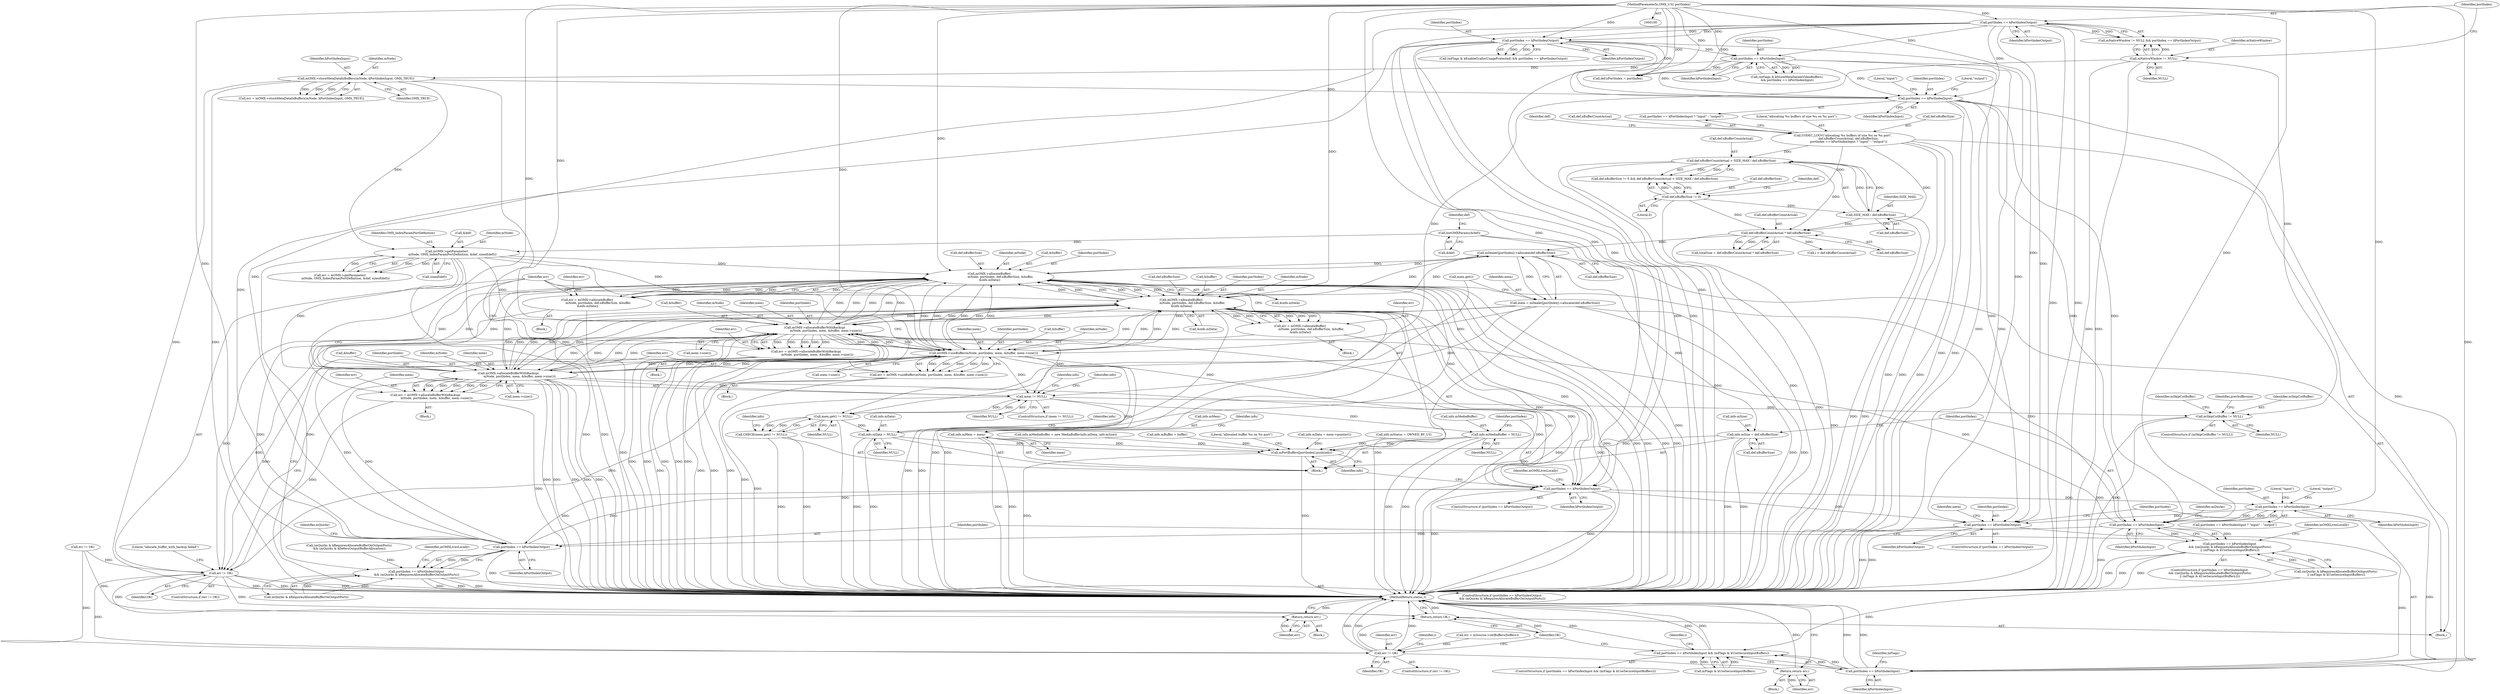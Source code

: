 digraph "0_Android_97837bb6cbac21ea679843a0037779d3834bed64@API" {
"1000245" [label="(Call,mDealer[portIndex]->allocate(def.nBufferSize))"];
"1000286" [label="(Call,mOMX->allocateBuffer(\n                        mNode, portIndex, def.nBufferSize, &buffer,\n &info.mData))"];
"1000325" [label="(Call,mOMX->allocateBuffer(\n                        mNode, portIndex, def.nBufferSize, &buffer,\n &info.mData))"];
"1000302" [label="(Call,mOMX->allocateBufferWithBackup(\n                        mNode, portIndex, mem, &buffer, mem->size()))"];
"1000352" [label="(Call,mOMX->useBuffer(mNode, portIndex, mem, &buffer, mem->size()))"];
"1000166" [label="(Call,mOMX->getParameter(\n            mNode, OMX_IndexParamPortDefinition, &def, sizeof(def)))"];
"1000142" [label="(Call,mOMX->storeMetaDataInBuffers(mNode, kPortIndexInput, OMX_TRUE))"];
"1000136" [label="(Call,portIndex == kPortIndexInput)"];
"1000108" [label="(Call,portIndex == kPortIndexOutput)"];
"1000101" [label="(MethodParameterIn,OMX_U32 portIndex)"];
"1000119" [label="(Call,portIndex == kPortIndexOutput)"];
"1000156" [label="(Call,InitOMXParams(&def))"];
"1000341" [label="(Call,mOMX->allocateBufferWithBackup(\n                        mNode, portIndex, mem, &buffer, mem->size()))"];
"1000312" [label="(Call,portIndex == kPortIndexOutput)"];
"1000269" [label="(Call,portIndex == kPortIndexInput)"];
"1000189" [label="(Call,portIndex == kPortIndexInput)"];
"1000428" [label="(Call,portIndex == kPortIndexInput)"];
"1000399" [label="(Call,portIndex == kPortIndexOutput)"];
"1000243" [label="(Call,mem = mDealer[portIndex]->allocate(def.nBufferSize))"];
"1000245" [label="(Call,mDealer[portIndex]->allocate(def.nBufferSize))"];
"1000216" [label="(Call,def.nBufferCountActual * def.nBufferSize)"];
"1000180" [label="(Call,CODEC_LOGV(\"allocating %u buffers of size %u on %s port\",\n            def.nBufferCountActual, def.nBufferSize,\n            portIndex == kPortIndexInput ? \"input\" : \"output\"))"];
"1000201" [label="(Call,def.nBufferCountActual > SIZE_MAX / def.nBufferSize)"];
"1000205" [label="(Call,SIZE_MAX / def.nBufferSize)"];
"1000196" [label="(Call,def.nBufferSize != 0)"];
"1000254" [label="(Call,info.mData = NULL)"];
"1000250" [label="(Call,mem.get() != NULL)"];
"1000105" [label="(Call,mNativeWindow != NULL)"];
"1000369" [label="(Call,mem != NULL)"];
"1000259" [label="(Call,info.mSize = def.nBufferSize)"];
"1000422" [label="(Call,mPortBuffers[portIndex].push(info))"];
"1000323" [label="(Call,err = mOMX->allocateBuffer(\n                        mNode, portIndex, def.nBufferSize, &buffer,\n &info.mData))"];
"1000360" [label="(Call,err != OK)"];
"1000366" [label="(Return,return err;)"];
"1000554" [label="(Call,err != OK)"];
"1000575" [label="(Return,return err;)"];
"1000577" [label="(Return,return OK;)"];
"1000339" [label="(Call,err = mOMX->allocateBufferWithBackup(\n                        mNode, portIndex, mem, &buffer, mem->size()))"];
"1000350" [label="(Call,err = mOMX->useBuffer(mNode, portIndex, mem, &buffer, mem->size()))"];
"1000249" [label="(Call,CHECK(mem.get() != NULL))"];
"1000388" [label="(Call,info.mMem = mem)"];
"1000393" [label="(Call,info.mMediaBuffer = NULL)"];
"1000493" [label="(Call,mSkipCutBuffer != NULL)"];
"1000311" [label="(Call,portIndex == kPortIndexOutput\n && (mQuirks & kRequiresAllocateBufferOnOutputPorts))"];
"1000268" [label="(Call,portIndex == kPortIndexInput\n && ((mQuirks & kRequiresAllocateBufferOnInputPorts)\n || (mFlags & kUseSecureInputBuffers)))"];
"1000434" [label="(Call,portIndex == kPortIndexOutput)"];
"1000515" [label="(Call,portIndex == kPortIndexInput)"];
"1000514" [label="(Call,portIndex == kPortIndexInput && (mFlags & kUseSecureInputBuffers))"];
"1000284" [label="(Call,err = mOMX->allocateBuffer(\n                        mNode, portIndex, def.nBufferSize, &buffer,\n &info.mData))"];
"1000300" [label="(Call,err = mOMX->allocateBufferWithBackup(\n                        mNode, portIndex, mem, &buffer, mem->size()))"];
"1000576" [label="(Identifier,err)"];
"1000400" [label="(Identifier,portIndex)"];
"1000241" [label="(Block,)"];
"1000388" [label="(Call,info.mMem = mem)"];
"1000359" [label="(ControlStructure,if (err != OK))"];
"1000137" [label="(Identifier,portIndex)"];
"1000252" [label="(Identifier,NULL)"];
"1000367" [label="(Identifier,err)"];
"1000203" [label="(Identifier,def)"];
"1000492" [label="(ControlStructure,if (mSkipCutBuffer != NULL))"];
"1000406" [label="(Call,(mQuirks & kRequiresAllocateBufferOnOutputPorts)\n && (mQuirks & kDefersOutputBufferAllocation))"];
"1000166" [label="(Call,mOMX->getParameter(\n            mNode, OMX_IndexParamPortDefinition, &def, sizeof(def)))"];
"1000399" [label="(Call,portIndex == kPortIndexOutput)"];
"1000250" [label="(Call,mem.get() != NULL)"];
"1000272" [label="(Call,(mQuirks & kRequiresAllocateBufferOnInputPorts)\n || (mFlags & kUseSecureInputBuffers))"];
"1000369" [label="(Call,mem != NULL)"];
"1000510" [label="(Identifier,mSkipCutBuffer)"];
"1000201" [label="(Call,def.nBufferCountActual > SIZE_MAX / def.nBufferSize)"];
"1000302" [label="(Call,mOMX->allocateBufferWithBackup(\n                        mNode, portIndex, mem, &buffer, mem->size()))"];
"1000428" [label="(Call,portIndex == kPortIndexInput)"];
"1000375" [label="(Identifier,info)"];
"1000301" [label="(Identifier,err)"];
"1000405" [label="(Identifier,mOMXLivesLocally)"];
"1000432" [label="(Literal,\"output\")"];
"1000260" [label="(Call,info.mSize)"];
"1000553" [label="(ControlStructure,if (err != OK))"];
"1000519" [label="(Identifier,mFlags)"];
"1000371" [label="(Identifier,NULL)"];
"1000362" [label="(Identifier,OK)"];
"1000180" [label="(Call,CODEC_LOGV(\"allocating %u buffers of size %u on %s port\",\n            def.nBufferCountActual, def.nBufferSize,\n            portIndex == kPortIndexInput ? \"input\" : \"output\"))"];
"1000312" [label="(Call,portIndex == kPortIndexOutput)"];
"1000109" [label="(Identifier,portIndex)"];
"1000132" [label="(Call,(mFlags & kStoreMetaDataInVideoBuffers)\n && portIndex == kPortIndexInput)"];
"1000268" [label="(Call,portIndex == kPortIndexInput\n && ((mQuirks & kRequiresAllocateBufferOnInputPorts)\n || (mFlags & kUseSecureInputBuffers)))"];
"1000325" [label="(Call,mOMX->allocateBuffer(\n                        mNode, portIndex, def.nBufferSize, &buffer,\n &info.mData))"];
"1000434" [label="(Call,portIndex == kPortIndexOutput)"];
"1000308" [label="(Call,mem->size())"];
"1000355" [label="(Identifier,mem)"];
"1000188" [label="(Call,portIndex == kPortIndexInput ? \"input\" : \"output\")"];
"1000246" [label="(Call,def.nBufferSize)"];
"1000181" [label="(Literal,\"allocating %u buffers of size %u on %s port\")"];
"1000316" [label="(Identifier,mQuirks)"];
"1000270" [label="(Identifier,portIndex)"];
"1000339" [label="(Call,err = mOMX->allocateBufferWithBackup(\n                        mNode, portIndex, mem, &buffer, mem->size()))"];
"1000185" [label="(Call,def.nBufferSize)"];
"1000423" [label="(Identifier,info)"];
"1000361" [label="(Identifier,err)"];
"1000258" [label="(Identifier,NULL)"];
"1000526" [label="(Identifier,i)"];
"1000299" [label="(Block,)"];
"1000366" [label="(Return,return err;)"];
"1000517" [label="(Identifier,kPortIndexInput)"];
"1000168" [label="(Identifier,OMX_IndexParamPortDefinition)"];
"1000324" [label="(Identifier,err)"];
"1000286" [label="(Call,mOMX->allocateBuffer(\n                        mNode, portIndex, def.nBufferSize, &buffer,\n &info.mData))"];
"1000115" [label="(Call,(mFlags & kEnableGrallocUsageProtected) && portIndex == kPortIndexOutput)"];
"1000513" [label="(ControlStructure,if (portIndex == kPortIndexInput && (mFlags & kUseSecureInputBuffers)))"];
"1000333" [label="(Call,&info.mData)"];
"1000119" [label="(Call,portIndex == kPortIndexOutput)"];
"1000433" [label="(ControlStructure,if (portIndex == kPortIndexOutput))"];
"1000429" [label="(Identifier,portIndex)"];
"1000159" [label="(Call,def.nPortIndex = portIndex)"];
"1000191" [label="(Identifier,kPortIndexInput)"];
"1000140" [label="(Call,err = mOMX->storeMetaDataInBuffers(mNode, kPortIndexInput, OMX_TRUE))"];
"1000120" [label="(Identifier,portIndex)"];
"1000198" [label="(Identifier,def)"];
"1000261" [label="(Identifier,info)"];
"1000105" [label="(Call,mNativeWindow != NULL)"];
"1000327" [label="(Identifier,portIndex)"];
"1000217" [label="(Call,def.nBufferCountActual)"];
"1000138" [label="(Identifier,kPortIndexInput)"];
"1000157" [label="(Call,&def)"];
"1000554" [label="(Call,err != OK)"];
"1000392" [label="(Identifier,mem)"];
"1000341" [label="(Call,mOMX->allocateBufferWithBackup(\n                        mNode, portIndex, mem, &buffer, mem->size()))"];
"1000144" [label="(Identifier,kPortIndexInput)"];
"1000345" [label="(Call,&buffer)"];
"1000259" [label="(Call,info.mSize = def.nBufferSize)"];
"1000577" [label="(Return,return OK;)"];
"1000189" [label="(Call,portIndex == kPortIndexInput)"];
"1000555" [label="(Identifier,err)"];
"1000107" [label="(Identifier,NULL)"];
"1000579" [label="(MethodReturn,status_t)"];
"1000323" [label="(Call,err = mOMX->allocateBuffer(\n                        mNode, portIndex, def.nBufferSize, &buffer,\n &info.mData))"];
"1000284" [label="(Call,err = mOMX->allocateBuffer(\n                        mNode, portIndex, def.nBufferSize, &buffer,\n &info.mData))"];
"1000352" [label="(Call,mOMX->useBuffer(mNode, portIndex, mem, &buffer, mem->size()))"];
"1000245" [label="(Call,mDealer[portIndex]->allocate(def.nBufferSize))"];
"1000326" [label="(Identifier,mNode)"];
"1000306" [label="(Call,&buffer)"];
"1000282" [label="(Block,)"];
"1000102" [label="(Block,)"];
"1000300" [label="(Call,err = mOMX->allocateBufferWithBackup(\n                        mNode, portIndex, mem, &buffer, mem->size()))"];
"1000287" [label="(Identifier,mNode)"];
"1000303" [label="(Identifier,mNode)"];
"1000350" [label="(Call,err = mOMX->useBuffer(mNode, portIndex, mem, &buffer, mem->size()))"];
"1000561" [label="(Identifier,i)"];
"1000305" [label="(Identifier,mem)"];
"1000216" [label="(Call,def.nBufferCountActual * def.nBufferSize)"];
"1000427" [label="(Call,portIndex == kPortIndexInput ? \"input\" : \"output\")"];
"1000393" [label="(Call,info.mMediaBuffer = NULL)"];
"1000549" [label="(Call,err = mSource->setBuffers(buffers))"];
"1000104" [label="(Call,mNativeWindow != NULL && portIndex == kPortIndexOutput)"];
"1000169" [label="(Call,&def)"];
"1000263" [label="(Call,def.nBufferSize)"];
"1000493" [label="(Call,mSkipCutBuffer != NULL)"];
"1000143" [label="(Identifier,mNode)"];
"1000190" [label="(Identifier,portIndex)"];
"1000161" [label="(Identifier,def)"];
"1000267" [label="(ControlStructure,if (portIndex == kPortIndexInput\n && ((mQuirks & kRequiresAllocateBufferOnInputPorts)\n || (mFlags & kUseSecureInputBuffers))))"];
"1000440" [label="(Identifier,meta)"];
"1000254" [label="(Call,info.mData = NULL)"];
"1000285" [label="(Identifier,err)"];
"1000499" [label="(Identifier,prevbuffersize)"];
"1000200" [label="(Literal,0)"];
"1000435" [label="(Identifier,portIndex)"];
"1000343" [label="(Identifier,portIndex)"];
"1000342" [label="(Identifier,mNode)"];
"1000195" [label="(Call,def.nBufferSize != 0 && def.nBufferCountActual > SIZE_MAX / def.nBufferSize)"];
"1000383" [label="(Call,info.mStatus = OWNED_BY_US)"];
"1000314" [label="(Identifier,kPortIndexOutput)"];
"1000380" [label="(Identifier,info)"];
"1000557" [label="(Block,)"];
"1000292" [label="(Call,&buffer)"];
"1000142" [label="(Call,mOMX->storeMetaDataInBuffers(mNode, kPortIndexInput, OMX_TRUE))"];
"1000110" [label="(Identifier,kPortIndexOutput)"];
"1000269" [label="(Call,portIndex == kPortIndexInput)"];
"1000315" [label="(Call,mQuirks & kRequiresAllocateBufferOnOutputPorts)"];
"1000344" [label="(Identifier,mem)"];
"1000234" [label="(Call,i < def.nBufferCountActual)"];
"1000108" [label="(Call,portIndex == kPortIndexOutput)"];
"1000197" [label="(Call,def.nBufferSize)"];
"1000244" [label="(Identifier,mem)"];
"1000363" [label="(Block,)"];
"1000431" [label="(Literal,\"input\")"];
"1000121" [label="(Identifier,kPortIndexOutput)"];
"1000351" [label="(Identifier,err)"];
"1000101" [label="(MethodParameterIn,OMX_U32 portIndex)"];
"1000494" [label="(Identifier,mSkipCutBuffer)"];
"1000516" [label="(Identifier,portIndex)"];
"1000518" [label="(Call,mFlags & kUseSecureInputBuffers)"];
"1000196" [label="(Call,def.nBufferSize != 0)"];
"1000271" [label="(Identifier,kPortIndexInput)"];
"1000349" [label="(Block,)"];
"1000304" [label="(Identifier,portIndex)"];
"1000365" [label="(Literal,\"allocate_buffer_with_backup failed\")"];
"1000401" [label="(Identifier,kPortIndexOutput)"];
"1000495" [label="(Identifier,NULL)"];
"1000394" [label="(Call,info.mMediaBuffer)"];
"1000193" [label="(Literal,\"output\")"];
"1000207" [label="(Call,def.nBufferSize)"];
"1000347" [label="(Call,mem->size())"];
"1000414" [label="(Call,info.mMediaBuffer = new MediaBuffer(info.mData, info.mSize))"];
"1000320" [label="(Identifier,mOMXLivesLocally)"];
"1000255" [label="(Call,info.mData)"];
"1000294" [label="(Call,&info.mData)"];
"1000288" [label="(Identifier,portIndex)"];
"1000338" [label="(Block,)"];
"1000192" [label="(Literal,\"input\")"];
"1000289" [label="(Call,def.nBufferSize)"];
"1000156" [label="(Call,InitOMXParams(&def))"];
"1000378" [label="(Call,info.mBuffer = buffer)"];
"1000575" [label="(Return,return err;)"];
"1000321" [label="(Block,)"];
"1000220" [label="(Call,def.nBufferSize)"];
"1000436" [label="(Identifier,kPortIndexOutput)"];
"1000313" [label="(Identifier,portIndex)"];
"1000389" [label="(Call,info.mMem)"];
"1000368" [label="(ControlStructure,if (mem != NULL))"];
"1000354" [label="(Identifier,portIndex)"];
"1000164" [label="(Call,err = mOMX->getParameter(\n            mNode, OMX_IndexParamPortDefinition, &def, sizeof(def)))"];
"1000182" [label="(Call,def.nBufferCountActual)"];
"1000174" [label="(Call,err != OK)"];
"1000578" [label="(Identifier,OK)"];
"1000514" [label="(Call,portIndex == kPortIndexInput && (mFlags & kUseSecureInputBuffers))"];
"1000251" [label="(Call,mem.get())"];
"1000256" [label="(Identifier,info)"];
"1000145" [label="(Identifier,OMX_TRUE)"];
"1000171" [label="(Call,sizeof(def))"];
"1000311" [label="(Call,portIndex == kPortIndexOutput\n && (mQuirks & kRequiresAllocateBufferOnOutputPorts))"];
"1000214" [label="(Call,totalSize = def.nBufferCountActual * def.nBufferSize)"];
"1000395" [label="(Identifier,info)"];
"1000397" [label="(Identifier,NULL)"];
"1000281" [label="(Identifier,mOMXLivesLocally)"];
"1000205" [label="(Call,SIZE_MAX / def.nBufferSize)"];
"1000328" [label="(Call,def.nBufferSize)"];
"1000249" [label="(Call,CHECK(mem.get() != NULL))"];
"1000515" [label="(Call,portIndex == kPortIndexInput)"];
"1000370" [label="(Identifier,mem)"];
"1000106" [label="(Identifier,mNativeWindow)"];
"1000356" [label="(Call,&buffer)"];
"1000358" [label="(Call,mem->size())"];
"1000425" [label="(Literal,\"allocated buffer %u on %s port\")"];
"1000373" [label="(Call,info.mData = mem->pointer())"];
"1000206" [label="(Identifier,SIZE_MAX)"];
"1000331" [label="(Call,&buffer)"];
"1000556" [label="(Identifier,OK)"];
"1000243" [label="(Call,mem = mDealer[portIndex]->allocate(def.nBufferSize))"];
"1000430" [label="(Identifier,kPortIndexInput)"];
"1000340" [label="(Identifier,err)"];
"1000398" [label="(ControlStructure,if (portIndex == kPortIndexOutput))"];
"1000360" [label="(Call,err != OK)"];
"1000422" [label="(Call,mPortBuffers[portIndex].push(info))"];
"1000353" [label="(Identifier,mNode)"];
"1000202" [label="(Call,def.nBufferCountActual)"];
"1000167" [label="(Identifier,mNode)"];
"1000274" [label="(Identifier,mQuirks)"];
"1000310" [label="(ControlStructure,if (portIndex == kPortIndexOutput\n && (mQuirks & kRequiresAllocateBufferOnOutputPorts)))"];
"1000136" [label="(Call,portIndex == kPortIndexInput)"];
"1000245" -> "1000243"  [label="AST: "];
"1000245" -> "1000246"  [label="CFG: "];
"1000246" -> "1000245"  [label="AST: "];
"1000243" -> "1000245"  [label="CFG: "];
"1000245" -> "1000243"  [label="DDG: "];
"1000286" -> "1000245"  [label="DDG: "];
"1000325" -> "1000245"  [label="DDG: "];
"1000216" -> "1000245"  [label="DDG: "];
"1000245" -> "1000259"  [label="DDG: "];
"1000245" -> "1000286"  [label="DDG: "];
"1000245" -> "1000325"  [label="DDG: "];
"1000286" -> "1000284"  [label="AST: "];
"1000286" -> "1000294"  [label="CFG: "];
"1000287" -> "1000286"  [label="AST: "];
"1000288" -> "1000286"  [label="AST: "];
"1000289" -> "1000286"  [label="AST: "];
"1000292" -> "1000286"  [label="AST: "];
"1000294" -> "1000286"  [label="AST: "];
"1000284" -> "1000286"  [label="CFG: "];
"1000286" -> "1000579"  [label="DDG: "];
"1000286" -> "1000579"  [label="DDG: "];
"1000286" -> "1000579"  [label="DDG: "];
"1000286" -> "1000579"  [label="DDG: "];
"1000286" -> "1000579"  [label="DDG: "];
"1000286" -> "1000284"  [label="DDG: "];
"1000286" -> "1000284"  [label="DDG: "];
"1000286" -> "1000284"  [label="DDG: "];
"1000286" -> "1000284"  [label="DDG: "];
"1000286" -> "1000284"  [label="DDG: "];
"1000325" -> "1000286"  [label="DDG: "];
"1000325" -> "1000286"  [label="DDG: "];
"1000325" -> "1000286"  [label="DDG: "];
"1000302" -> "1000286"  [label="DDG: "];
"1000302" -> "1000286"  [label="DDG: "];
"1000352" -> "1000286"  [label="DDG: "];
"1000352" -> "1000286"  [label="DDG: "];
"1000166" -> "1000286"  [label="DDG: "];
"1000341" -> "1000286"  [label="DDG: "];
"1000341" -> "1000286"  [label="DDG: "];
"1000269" -> "1000286"  [label="DDG: "];
"1000101" -> "1000286"  [label="DDG: "];
"1000254" -> "1000286"  [label="DDG: "];
"1000286" -> "1000302"  [label="DDG: "];
"1000286" -> "1000302"  [label="DDG: "];
"1000286" -> "1000325"  [label="DDG: "];
"1000286" -> "1000325"  [label="DDG: "];
"1000286" -> "1000325"  [label="DDG: "];
"1000286" -> "1000341"  [label="DDG: "];
"1000286" -> "1000341"  [label="DDG: "];
"1000286" -> "1000352"  [label="DDG: "];
"1000286" -> "1000352"  [label="DDG: "];
"1000286" -> "1000399"  [label="DDG: "];
"1000325" -> "1000323"  [label="AST: "];
"1000325" -> "1000333"  [label="CFG: "];
"1000326" -> "1000325"  [label="AST: "];
"1000327" -> "1000325"  [label="AST: "];
"1000328" -> "1000325"  [label="AST: "];
"1000331" -> "1000325"  [label="AST: "];
"1000333" -> "1000325"  [label="AST: "];
"1000323" -> "1000325"  [label="CFG: "];
"1000325" -> "1000579"  [label="DDG: "];
"1000325" -> "1000579"  [label="DDG: "];
"1000325" -> "1000579"  [label="DDG: "];
"1000325" -> "1000579"  [label="DDG: "];
"1000325" -> "1000579"  [label="DDG: "];
"1000325" -> "1000302"  [label="DDG: "];
"1000325" -> "1000302"  [label="DDG: "];
"1000325" -> "1000323"  [label="DDG: "];
"1000325" -> "1000323"  [label="DDG: "];
"1000325" -> "1000323"  [label="DDG: "];
"1000325" -> "1000323"  [label="DDG: "];
"1000325" -> "1000323"  [label="DDG: "];
"1000302" -> "1000325"  [label="DDG: "];
"1000302" -> "1000325"  [label="DDG: "];
"1000352" -> "1000325"  [label="DDG: "];
"1000352" -> "1000325"  [label="DDG: "];
"1000166" -> "1000325"  [label="DDG: "];
"1000341" -> "1000325"  [label="DDG: "];
"1000341" -> "1000325"  [label="DDG: "];
"1000312" -> "1000325"  [label="DDG: "];
"1000101" -> "1000325"  [label="DDG: "];
"1000254" -> "1000325"  [label="DDG: "];
"1000325" -> "1000341"  [label="DDG: "];
"1000325" -> "1000341"  [label="DDG: "];
"1000325" -> "1000352"  [label="DDG: "];
"1000325" -> "1000352"  [label="DDG: "];
"1000325" -> "1000399"  [label="DDG: "];
"1000302" -> "1000300"  [label="AST: "];
"1000302" -> "1000308"  [label="CFG: "];
"1000303" -> "1000302"  [label="AST: "];
"1000304" -> "1000302"  [label="AST: "];
"1000305" -> "1000302"  [label="AST: "];
"1000306" -> "1000302"  [label="AST: "];
"1000308" -> "1000302"  [label="AST: "];
"1000300" -> "1000302"  [label="CFG: "];
"1000302" -> "1000579"  [label="DDG: "];
"1000302" -> "1000579"  [label="DDG: "];
"1000302" -> "1000579"  [label="DDG: "];
"1000302" -> "1000579"  [label="DDG: "];
"1000302" -> "1000579"  [label="DDG: "];
"1000302" -> "1000300"  [label="DDG: "];
"1000302" -> "1000300"  [label="DDG: "];
"1000302" -> "1000300"  [label="DDG: "];
"1000302" -> "1000300"  [label="DDG: "];
"1000302" -> "1000300"  [label="DDG: "];
"1000352" -> "1000302"  [label="DDG: "];
"1000352" -> "1000302"  [label="DDG: "];
"1000166" -> "1000302"  [label="DDG: "];
"1000341" -> "1000302"  [label="DDG: "];
"1000341" -> "1000302"  [label="DDG: "];
"1000269" -> "1000302"  [label="DDG: "];
"1000101" -> "1000302"  [label="DDG: "];
"1000243" -> "1000302"  [label="DDG: "];
"1000302" -> "1000341"  [label="DDG: "];
"1000302" -> "1000341"  [label="DDG: "];
"1000302" -> "1000352"  [label="DDG: "];
"1000302" -> "1000352"  [label="DDG: "];
"1000302" -> "1000369"  [label="DDG: "];
"1000302" -> "1000399"  [label="DDG: "];
"1000352" -> "1000350"  [label="AST: "];
"1000352" -> "1000358"  [label="CFG: "];
"1000353" -> "1000352"  [label="AST: "];
"1000354" -> "1000352"  [label="AST: "];
"1000355" -> "1000352"  [label="AST: "];
"1000356" -> "1000352"  [label="AST: "];
"1000358" -> "1000352"  [label="AST: "];
"1000350" -> "1000352"  [label="CFG: "];
"1000352" -> "1000579"  [label="DDG: "];
"1000352" -> "1000579"  [label="DDG: "];
"1000352" -> "1000579"  [label="DDG: "];
"1000352" -> "1000579"  [label="DDG: "];
"1000352" -> "1000579"  [label="DDG: "];
"1000352" -> "1000341"  [label="DDG: "];
"1000352" -> "1000341"  [label="DDG: "];
"1000352" -> "1000350"  [label="DDG: "];
"1000352" -> "1000350"  [label="DDG: "];
"1000352" -> "1000350"  [label="DDG: "];
"1000352" -> "1000350"  [label="DDG: "];
"1000352" -> "1000350"  [label="DDG: "];
"1000166" -> "1000352"  [label="DDG: "];
"1000341" -> "1000352"  [label="DDG: "];
"1000341" -> "1000352"  [label="DDG: "];
"1000312" -> "1000352"  [label="DDG: "];
"1000101" -> "1000352"  [label="DDG: "];
"1000243" -> "1000352"  [label="DDG: "];
"1000352" -> "1000369"  [label="DDG: "];
"1000352" -> "1000399"  [label="DDG: "];
"1000166" -> "1000164"  [label="AST: "];
"1000166" -> "1000171"  [label="CFG: "];
"1000167" -> "1000166"  [label="AST: "];
"1000168" -> "1000166"  [label="AST: "];
"1000169" -> "1000166"  [label="AST: "];
"1000171" -> "1000166"  [label="AST: "];
"1000164" -> "1000166"  [label="CFG: "];
"1000166" -> "1000579"  [label="DDG: "];
"1000166" -> "1000579"  [label="DDG: "];
"1000166" -> "1000579"  [label="DDG: "];
"1000166" -> "1000164"  [label="DDG: "];
"1000166" -> "1000164"  [label="DDG: "];
"1000166" -> "1000164"  [label="DDG: "];
"1000142" -> "1000166"  [label="DDG: "];
"1000156" -> "1000166"  [label="DDG: "];
"1000166" -> "1000341"  [label="DDG: "];
"1000142" -> "1000140"  [label="AST: "];
"1000142" -> "1000145"  [label="CFG: "];
"1000143" -> "1000142"  [label="AST: "];
"1000144" -> "1000142"  [label="AST: "];
"1000145" -> "1000142"  [label="AST: "];
"1000140" -> "1000142"  [label="CFG: "];
"1000142" -> "1000579"  [label="DDG: "];
"1000142" -> "1000579"  [label="DDG: "];
"1000142" -> "1000579"  [label="DDG: "];
"1000142" -> "1000140"  [label="DDG: "];
"1000142" -> "1000140"  [label="DDG: "];
"1000142" -> "1000140"  [label="DDG: "];
"1000136" -> "1000142"  [label="DDG: "];
"1000142" -> "1000189"  [label="DDG: "];
"1000136" -> "1000132"  [label="AST: "];
"1000136" -> "1000138"  [label="CFG: "];
"1000137" -> "1000136"  [label="AST: "];
"1000138" -> "1000136"  [label="AST: "];
"1000132" -> "1000136"  [label="CFG: "];
"1000136" -> "1000579"  [label="DDG: "];
"1000136" -> "1000579"  [label="DDG: "];
"1000136" -> "1000132"  [label="DDG: "];
"1000136" -> "1000132"  [label="DDG: "];
"1000108" -> "1000136"  [label="DDG: "];
"1000119" -> "1000136"  [label="DDG: "];
"1000101" -> "1000136"  [label="DDG: "];
"1000136" -> "1000159"  [label="DDG: "];
"1000136" -> "1000189"  [label="DDG: "];
"1000136" -> "1000189"  [label="DDG: "];
"1000108" -> "1000104"  [label="AST: "];
"1000108" -> "1000110"  [label="CFG: "];
"1000109" -> "1000108"  [label="AST: "];
"1000110" -> "1000108"  [label="AST: "];
"1000104" -> "1000108"  [label="CFG: "];
"1000108" -> "1000579"  [label="DDG: "];
"1000108" -> "1000579"  [label="DDG: "];
"1000108" -> "1000104"  [label="DDG: "];
"1000108" -> "1000104"  [label="DDG: "];
"1000101" -> "1000108"  [label="DDG: "];
"1000108" -> "1000119"  [label="DDG: "];
"1000108" -> "1000119"  [label="DDG: "];
"1000108" -> "1000159"  [label="DDG: "];
"1000108" -> "1000189"  [label="DDG: "];
"1000108" -> "1000312"  [label="DDG: "];
"1000108" -> "1000399"  [label="DDG: "];
"1000108" -> "1000434"  [label="DDG: "];
"1000101" -> "1000100"  [label="AST: "];
"1000101" -> "1000579"  [label="DDG: "];
"1000101" -> "1000119"  [label="DDG: "];
"1000101" -> "1000159"  [label="DDG: "];
"1000101" -> "1000189"  [label="DDG: "];
"1000101" -> "1000269"  [label="DDG: "];
"1000101" -> "1000312"  [label="DDG: "];
"1000101" -> "1000341"  [label="DDG: "];
"1000101" -> "1000399"  [label="DDG: "];
"1000101" -> "1000428"  [label="DDG: "];
"1000101" -> "1000434"  [label="DDG: "];
"1000101" -> "1000515"  [label="DDG: "];
"1000119" -> "1000115"  [label="AST: "];
"1000119" -> "1000121"  [label="CFG: "];
"1000120" -> "1000119"  [label="AST: "];
"1000121" -> "1000119"  [label="AST: "];
"1000115" -> "1000119"  [label="CFG: "];
"1000119" -> "1000579"  [label="DDG: "];
"1000119" -> "1000579"  [label="DDG: "];
"1000119" -> "1000115"  [label="DDG: "];
"1000119" -> "1000115"  [label="DDG: "];
"1000119" -> "1000159"  [label="DDG: "];
"1000119" -> "1000189"  [label="DDG: "];
"1000119" -> "1000312"  [label="DDG: "];
"1000119" -> "1000399"  [label="DDG: "];
"1000119" -> "1000434"  [label="DDG: "];
"1000156" -> "1000102"  [label="AST: "];
"1000156" -> "1000157"  [label="CFG: "];
"1000157" -> "1000156"  [label="AST: "];
"1000161" -> "1000156"  [label="CFG: "];
"1000156" -> "1000579"  [label="DDG: "];
"1000341" -> "1000339"  [label="AST: "];
"1000341" -> "1000347"  [label="CFG: "];
"1000342" -> "1000341"  [label="AST: "];
"1000343" -> "1000341"  [label="AST: "];
"1000344" -> "1000341"  [label="AST: "];
"1000345" -> "1000341"  [label="AST: "];
"1000347" -> "1000341"  [label="AST: "];
"1000339" -> "1000341"  [label="CFG: "];
"1000341" -> "1000579"  [label="DDG: "];
"1000341" -> "1000579"  [label="DDG: "];
"1000341" -> "1000579"  [label="DDG: "];
"1000341" -> "1000579"  [label="DDG: "];
"1000341" -> "1000579"  [label="DDG: "];
"1000341" -> "1000339"  [label="DDG: "];
"1000341" -> "1000339"  [label="DDG: "];
"1000341" -> "1000339"  [label="DDG: "];
"1000341" -> "1000339"  [label="DDG: "];
"1000341" -> "1000339"  [label="DDG: "];
"1000312" -> "1000341"  [label="DDG: "];
"1000243" -> "1000341"  [label="DDG: "];
"1000341" -> "1000369"  [label="DDG: "];
"1000341" -> "1000399"  [label="DDG: "];
"1000312" -> "1000311"  [label="AST: "];
"1000312" -> "1000314"  [label="CFG: "];
"1000313" -> "1000312"  [label="AST: "];
"1000314" -> "1000312"  [label="AST: "];
"1000316" -> "1000312"  [label="CFG: "];
"1000311" -> "1000312"  [label="CFG: "];
"1000312" -> "1000579"  [label="DDG: "];
"1000312" -> "1000311"  [label="DDG: "];
"1000312" -> "1000311"  [label="DDG: "];
"1000269" -> "1000312"  [label="DDG: "];
"1000399" -> "1000312"  [label="DDG: "];
"1000312" -> "1000399"  [label="DDG: "];
"1000269" -> "1000268"  [label="AST: "];
"1000269" -> "1000271"  [label="CFG: "];
"1000270" -> "1000269"  [label="AST: "];
"1000271" -> "1000269"  [label="AST: "];
"1000274" -> "1000269"  [label="CFG: "];
"1000268" -> "1000269"  [label="CFG: "];
"1000269" -> "1000579"  [label="DDG: "];
"1000269" -> "1000268"  [label="DDG: "];
"1000269" -> "1000268"  [label="DDG: "];
"1000189" -> "1000269"  [label="DDG: "];
"1000189" -> "1000269"  [label="DDG: "];
"1000428" -> "1000269"  [label="DDG: "];
"1000428" -> "1000269"  [label="DDG: "];
"1000269" -> "1000428"  [label="DDG: "];
"1000189" -> "1000188"  [label="AST: "];
"1000189" -> "1000191"  [label="CFG: "];
"1000190" -> "1000189"  [label="AST: "];
"1000191" -> "1000189"  [label="AST: "];
"1000192" -> "1000189"  [label="CFG: "];
"1000193" -> "1000189"  [label="CFG: "];
"1000189" -> "1000579"  [label="DDG: "];
"1000189" -> "1000579"  [label="DDG: "];
"1000189" -> "1000434"  [label="DDG: "];
"1000189" -> "1000515"  [label="DDG: "];
"1000428" -> "1000427"  [label="AST: "];
"1000428" -> "1000430"  [label="CFG: "];
"1000429" -> "1000428"  [label="AST: "];
"1000430" -> "1000428"  [label="AST: "];
"1000431" -> "1000428"  [label="CFG: "];
"1000432" -> "1000428"  [label="CFG: "];
"1000399" -> "1000428"  [label="DDG: "];
"1000428" -> "1000434"  [label="DDG: "];
"1000428" -> "1000515"  [label="DDG: "];
"1000399" -> "1000398"  [label="AST: "];
"1000399" -> "1000401"  [label="CFG: "];
"1000400" -> "1000399"  [label="AST: "];
"1000401" -> "1000399"  [label="AST: "];
"1000405" -> "1000399"  [label="CFG: "];
"1000423" -> "1000399"  [label="CFG: "];
"1000399" -> "1000579"  [label="DDG: "];
"1000399" -> "1000579"  [label="DDG: "];
"1000399" -> "1000434"  [label="DDG: "];
"1000243" -> "1000241"  [label="AST: "];
"1000244" -> "1000243"  [label="AST: "];
"1000251" -> "1000243"  [label="CFG: "];
"1000243" -> "1000579"  [label="DDG: "];
"1000243" -> "1000579"  [label="DDG: "];
"1000243" -> "1000369"  [label="DDG: "];
"1000216" -> "1000214"  [label="AST: "];
"1000216" -> "1000220"  [label="CFG: "];
"1000217" -> "1000216"  [label="AST: "];
"1000220" -> "1000216"  [label="AST: "];
"1000214" -> "1000216"  [label="CFG: "];
"1000216" -> "1000579"  [label="DDG: "];
"1000216" -> "1000214"  [label="DDG: "];
"1000216" -> "1000214"  [label="DDG: "];
"1000180" -> "1000216"  [label="DDG: "];
"1000201" -> "1000216"  [label="DDG: "];
"1000205" -> "1000216"  [label="DDG: "];
"1000196" -> "1000216"  [label="DDG: "];
"1000216" -> "1000234"  [label="DDG: "];
"1000180" -> "1000102"  [label="AST: "];
"1000180" -> "1000188"  [label="CFG: "];
"1000181" -> "1000180"  [label="AST: "];
"1000182" -> "1000180"  [label="AST: "];
"1000185" -> "1000180"  [label="AST: "];
"1000188" -> "1000180"  [label="AST: "];
"1000198" -> "1000180"  [label="CFG: "];
"1000180" -> "1000579"  [label="DDG: "];
"1000180" -> "1000579"  [label="DDG: "];
"1000180" -> "1000579"  [label="DDG: "];
"1000180" -> "1000196"  [label="DDG: "];
"1000180" -> "1000201"  [label="DDG: "];
"1000201" -> "1000195"  [label="AST: "];
"1000201" -> "1000205"  [label="CFG: "];
"1000202" -> "1000201"  [label="AST: "];
"1000205" -> "1000201"  [label="AST: "];
"1000195" -> "1000201"  [label="CFG: "];
"1000201" -> "1000579"  [label="DDG: "];
"1000201" -> "1000579"  [label="DDG: "];
"1000201" -> "1000195"  [label="DDG: "];
"1000201" -> "1000195"  [label="DDG: "];
"1000205" -> "1000201"  [label="DDG: "];
"1000205" -> "1000201"  [label="DDG: "];
"1000205" -> "1000207"  [label="CFG: "];
"1000206" -> "1000205"  [label="AST: "];
"1000207" -> "1000205"  [label="AST: "];
"1000205" -> "1000579"  [label="DDG: "];
"1000205" -> "1000579"  [label="DDG: "];
"1000196" -> "1000205"  [label="DDG: "];
"1000196" -> "1000195"  [label="AST: "];
"1000196" -> "1000200"  [label="CFG: "];
"1000197" -> "1000196"  [label="AST: "];
"1000200" -> "1000196"  [label="AST: "];
"1000203" -> "1000196"  [label="CFG: "];
"1000195" -> "1000196"  [label="CFG: "];
"1000196" -> "1000579"  [label="DDG: "];
"1000196" -> "1000195"  [label="DDG: "];
"1000196" -> "1000195"  [label="DDG: "];
"1000254" -> "1000241"  [label="AST: "];
"1000254" -> "1000258"  [label="CFG: "];
"1000255" -> "1000254"  [label="AST: "];
"1000258" -> "1000254"  [label="AST: "];
"1000261" -> "1000254"  [label="CFG: "];
"1000254" -> "1000579"  [label="DDG: "];
"1000254" -> "1000579"  [label="DDG: "];
"1000250" -> "1000254"  [label="DDG: "];
"1000254" -> "1000422"  [label="DDG: "];
"1000250" -> "1000249"  [label="AST: "];
"1000250" -> "1000252"  [label="CFG: "];
"1000251" -> "1000250"  [label="AST: "];
"1000252" -> "1000250"  [label="AST: "];
"1000249" -> "1000250"  [label="CFG: "];
"1000250" -> "1000579"  [label="DDG: "];
"1000250" -> "1000249"  [label="DDG: "];
"1000250" -> "1000249"  [label="DDG: "];
"1000105" -> "1000250"  [label="DDG: "];
"1000369" -> "1000250"  [label="DDG: "];
"1000250" -> "1000369"  [label="DDG: "];
"1000105" -> "1000104"  [label="AST: "];
"1000105" -> "1000107"  [label="CFG: "];
"1000106" -> "1000105"  [label="AST: "];
"1000107" -> "1000105"  [label="AST: "];
"1000109" -> "1000105"  [label="CFG: "];
"1000104" -> "1000105"  [label="CFG: "];
"1000105" -> "1000579"  [label="DDG: "];
"1000105" -> "1000579"  [label="DDG: "];
"1000105" -> "1000104"  [label="DDG: "];
"1000105" -> "1000104"  [label="DDG: "];
"1000105" -> "1000493"  [label="DDG: "];
"1000369" -> "1000368"  [label="AST: "];
"1000369" -> "1000371"  [label="CFG: "];
"1000370" -> "1000369"  [label="AST: "];
"1000371" -> "1000369"  [label="AST: "];
"1000375" -> "1000369"  [label="CFG: "];
"1000380" -> "1000369"  [label="CFG: "];
"1000369" -> "1000579"  [label="DDG: "];
"1000369" -> "1000388"  [label="DDG: "];
"1000369" -> "1000393"  [label="DDG: "];
"1000369" -> "1000493"  [label="DDG: "];
"1000259" -> "1000241"  [label="AST: "];
"1000259" -> "1000263"  [label="CFG: "];
"1000260" -> "1000259"  [label="AST: "];
"1000263" -> "1000259"  [label="AST: "];
"1000270" -> "1000259"  [label="CFG: "];
"1000259" -> "1000579"  [label="DDG: "];
"1000259" -> "1000579"  [label="DDG: "];
"1000259" -> "1000422"  [label="DDG: "];
"1000422" -> "1000241"  [label="AST: "];
"1000422" -> "1000423"  [label="CFG: "];
"1000423" -> "1000422"  [label="AST: "];
"1000425" -> "1000422"  [label="CFG: "];
"1000422" -> "1000579"  [label="DDG: "];
"1000422" -> "1000579"  [label="DDG: "];
"1000393" -> "1000422"  [label="DDG: "];
"1000388" -> "1000422"  [label="DDG: "];
"1000383" -> "1000422"  [label="DDG: "];
"1000378" -> "1000422"  [label="DDG: "];
"1000414" -> "1000422"  [label="DDG: "];
"1000373" -> "1000422"  [label="DDG: "];
"1000323" -> "1000321"  [label="AST: "];
"1000324" -> "1000323"  [label="AST: "];
"1000361" -> "1000323"  [label="CFG: "];
"1000323" -> "1000579"  [label="DDG: "];
"1000323" -> "1000360"  [label="DDG: "];
"1000360" -> "1000359"  [label="AST: "];
"1000360" -> "1000362"  [label="CFG: "];
"1000361" -> "1000360"  [label="AST: "];
"1000362" -> "1000360"  [label="AST: "];
"1000365" -> "1000360"  [label="CFG: "];
"1000370" -> "1000360"  [label="CFG: "];
"1000360" -> "1000579"  [label="DDG: "];
"1000360" -> "1000579"  [label="DDG: "];
"1000360" -> "1000579"  [label="DDG: "];
"1000284" -> "1000360"  [label="DDG: "];
"1000350" -> "1000360"  [label="DDG: "];
"1000300" -> "1000360"  [label="DDG: "];
"1000339" -> "1000360"  [label="DDG: "];
"1000174" -> "1000360"  [label="DDG: "];
"1000360" -> "1000366"  [label="DDG: "];
"1000360" -> "1000554"  [label="DDG: "];
"1000360" -> "1000577"  [label="DDG: "];
"1000366" -> "1000363"  [label="AST: "];
"1000366" -> "1000367"  [label="CFG: "];
"1000367" -> "1000366"  [label="AST: "];
"1000579" -> "1000366"  [label="CFG: "];
"1000366" -> "1000579"  [label="DDG: "];
"1000367" -> "1000366"  [label="DDG: "];
"1000554" -> "1000553"  [label="AST: "];
"1000554" -> "1000556"  [label="CFG: "];
"1000555" -> "1000554"  [label="AST: "];
"1000556" -> "1000554"  [label="AST: "];
"1000561" -> "1000554"  [label="CFG: "];
"1000578" -> "1000554"  [label="CFG: "];
"1000554" -> "1000579"  [label="DDG: "];
"1000554" -> "1000579"  [label="DDG: "];
"1000554" -> "1000579"  [label="DDG: "];
"1000549" -> "1000554"  [label="DDG: "];
"1000174" -> "1000554"  [label="DDG: "];
"1000554" -> "1000575"  [label="DDG: "];
"1000554" -> "1000577"  [label="DDG: "];
"1000575" -> "1000557"  [label="AST: "];
"1000575" -> "1000576"  [label="CFG: "];
"1000576" -> "1000575"  [label="AST: "];
"1000579" -> "1000575"  [label="CFG: "];
"1000575" -> "1000579"  [label="DDG: "];
"1000576" -> "1000575"  [label="DDG: "];
"1000577" -> "1000102"  [label="AST: "];
"1000577" -> "1000578"  [label="CFG: "];
"1000578" -> "1000577"  [label="AST: "];
"1000579" -> "1000577"  [label="CFG: "];
"1000577" -> "1000579"  [label="DDG: "];
"1000578" -> "1000577"  [label="DDG: "];
"1000174" -> "1000577"  [label="DDG: "];
"1000339" -> "1000338"  [label="AST: "];
"1000340" -> "1000339"  [label="AST: "];
"1000361" -> "1000339"  [label="CFG: "];
"1000339" -> "1000579"  [label="DDG: "];
"1000350" -> "1000349"  [label="AST: "];
"1000351" -> "1000350"  [label="AST: "];
"1000361" -> "1000350"  [label="CFG: "];
"1000350" -> "1000579"  [label="DDG: "];
"1000249" -> "1000241"  [label="AST: "];
"1000256" -> "1000249"  [label="CFG: "];
"1000249" -> "1000579"  [label="DDG: "];
"1000249" -> "1000579"  [label="DDG: "];
"1000388" -> "1000241"  [label="AST: "];
"1000388" -> "1000392"  [label="CFG: "];
"1000389" -> "1000388"  [label="AST: "];
"1000392" -> "1000388"  [label="AST: "];
"1000395" -> "1000388"  [label="CFG: "];
"1000388" -> "1000579"  [label="DDG: "];
"1000388" -> "1000579"  [label="DDG: "];
"1000393" -> "1000241"  [label="AST: "];
"1000393" -> "1000397"  [label="CFG: "];
"1000394" -> "1000393"  [label="AST: "];
"1000397" -> "1000393"  [label="AST: "];
"1000400" -> "1000393"  [label="CFG: "];
"1000393" -> "1000579"  [label="DDG: "];
"1000393" -> "1000579"  [label="DDG: "];
"1000493" -> "1000492"  [label="AST: "];
"1000493" -> "1000495"  [label="CFG: "];
"1000494" -> "1000493"  [label="AST: "];
"1000495" -> "1000493"  [label="AST: "];
"1000499" -> "1000493"  [label="CFG: "];
"1000510" -> "1000493"  [label="CFG: "];
"1000493" -> "1000579"  [label="DDG: "];
"1000493" -> "1000579"  [label="DDG: "];
"1000311" -> "1000310"  [label="AST: "];
"1000311" -> "1000315"  [label="CFG: "];
"1000315" -> "1000311"  [label="AST: "];
"1000320" -> "1000311"  [label="CFG: "];
"1000351" -> "1000311"  [label="CFG: "];
"1000311" -> "1000579"  [label="DDG: "];
"1000311" -> "1000579"  [label="DDG: "];
"1000311" -> "1000579"  [label="DDG: "];
"1000406" -> "1000311"  [label="DDG: "];
"1000315" -> "1000311"  [label="DDG: "];
"1000315" -> "1000311"  [label="DDG: "];
"1000268" -> "1000267"  [label="AST: "];
"1000268" -> "1000272"  [label="CFG: "];
"1000272" -> "1000268"  [label="AST: "];
"1000281" -> "1000268"  [label="CFG: "];
"1000313" -> "1000268"  [label="CFG: "];
"1000268" -> "1000579"  [label="DDG: "];
"1000268" -> "1000579"  [label="DDG: "];
"1000268" -> "1000579"  [label="DDG: "];
"1000272" -> "1000268"  [label="DDG: "];
"1000272" -> "1000268"  [label="DDG: "];
"1000434" -> "1000433"  [label="AST: "];
"1000434" -> "1000436"  [label="CFG: "];
"1000435" -> "1000434"  [label="AST: "];
"1000436" -> "1000434"  [label="AST: "];
"1000440" -> "1000434"  [label="CFG: "];
"1000516" -> "1000434"  [label="CFG: "];
"1000434" -> "1000579"  [label="DDG: "];
"1000434" -> "1000579"  [label="DDG: "];
"1000434" -> "1000515"  [label="DDG: "];
"1000515" -> "1000514"  [label="AST: "];
"1000515" -> "1000517"  [label="CFG: "];
"1000516" -> "1000515"  [label="AST: "];
"1000517" -> "1000515"  [label="AST: "];
"1000519" -> "1000515"  [label="CFG: "];
"1000514" -> "1000515"  [label="CFG: "];
"1000515" -> "1000579"  [label="DDG: "];
"1000515" -> "1000579"  [label="DDG: "];
"1000515" -> "1000514"  [label="DDG: "];
"1000515" -> "1000514"  [label="DDG: "];
"1000514" -> "1000513"  [label="AST: "];
"1000514" -> "1000518"  [label="CFG: "];
"1000518" -> "1000514"  [label="AST: "];
"1000526" -> "1000514"  [label="CFG: "];
"1000578" -> "1000514"  [label="CFG: "];
"1000514" -> "1000579"  [label="DDG: "];
"1000514" -> "1000579"  [label="DDG: "];
"1000514" -> "1000579"  [label="DDG: "];
"1000518" -> "1000514"  [label="DDG: "];
"1000518" -> "1000514"  [label="DDG: "];
"1000272" -> "1000514"  [label="DDG: "];
"1000284" -> "1000282"  [label="AST: "];
"1000285" -> "1000284"  [label="AST: "];
"1000361" -> "1000284"  [label="CFG: "];
"1000284" -> "1000579"  [label="DDG: "];
"1000300" -> "1000299"  [label="AST: "];
"1000301" -> "1000300"  [label="AST: "];
"1000361" -> "1000300"  [label="CFG: "];
"1000300" -> "1000579"  [label="DDG: "];
}
